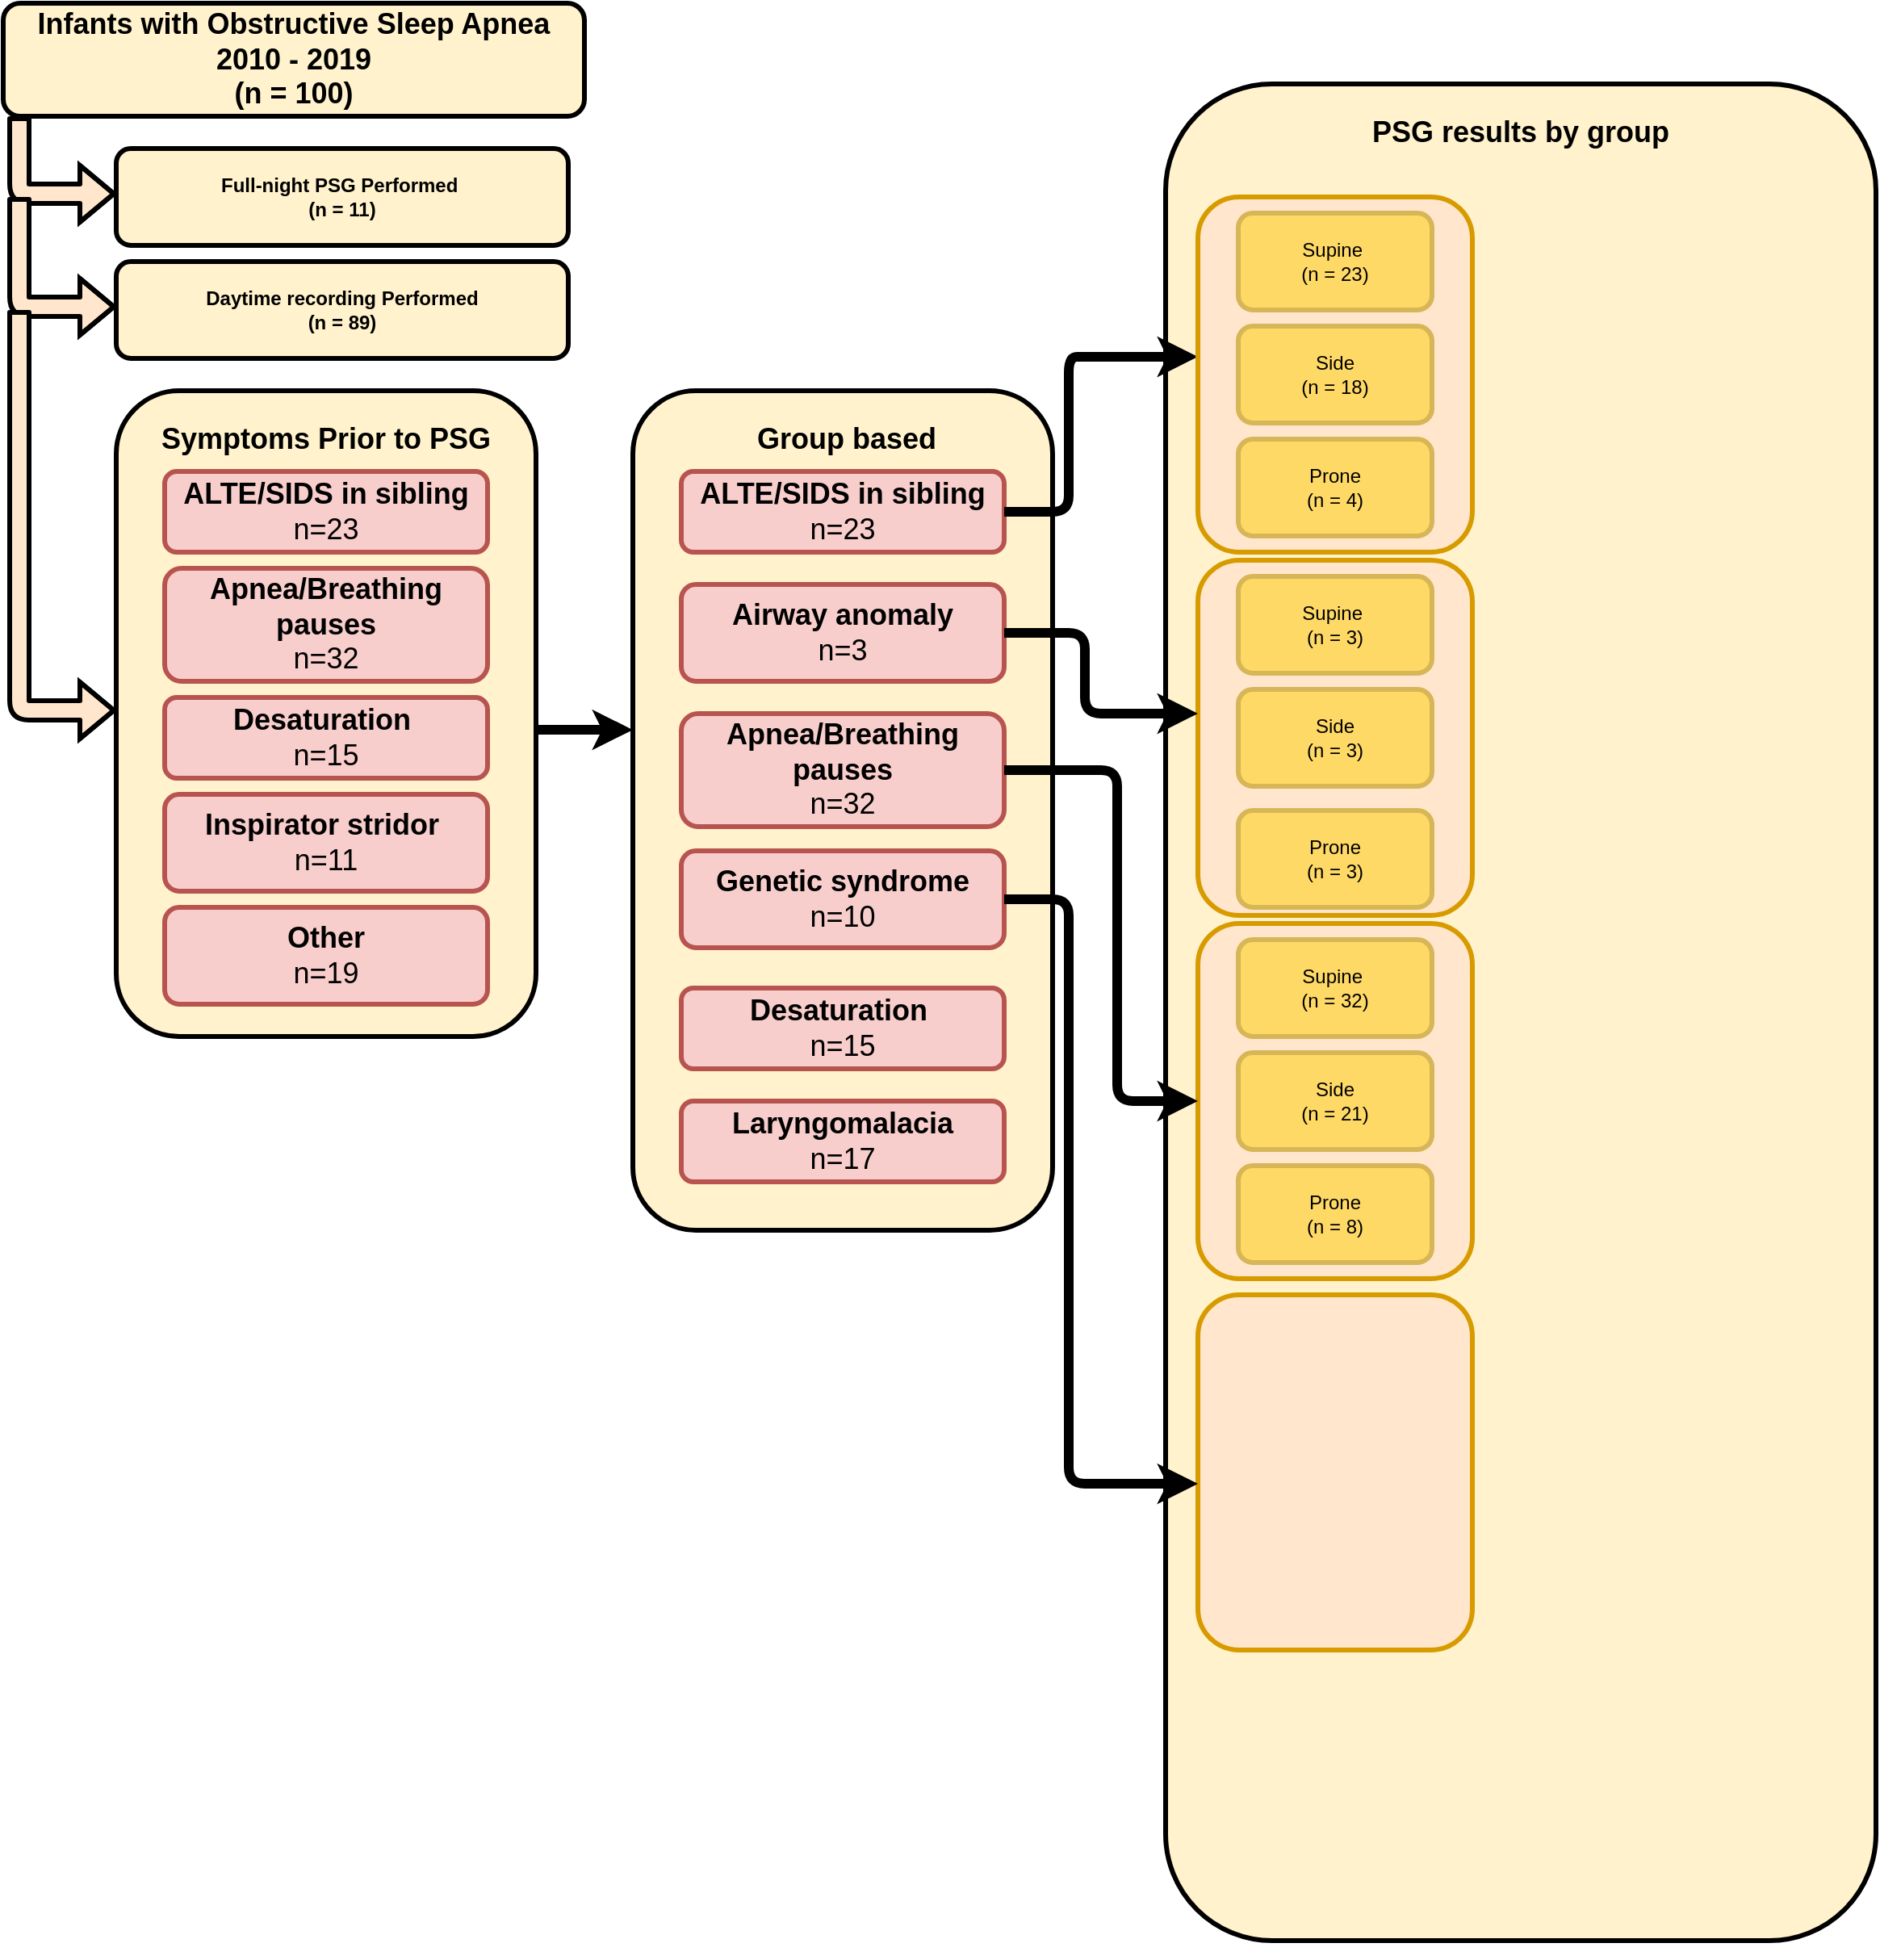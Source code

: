 <mxfile version="13.10.8" type="github">
  <diagram id="P3dRrMUD8iR9ziaAYctq" name="Page-1">
    <mxGraphModel dx="830" dy="1731" grid="1" gridSize="10" guides="1" tooltips="1" connect="1" arrows="1" fold="1" page="1" pageScale="1" pageWidth="827" pageHeight="1169" math="0" shadow="0">
      <root>
        <mxCell id="0" />
        <mxCell id="1" parent="0" />
        <mxCell id="TaZjJYPMMR-Vclr0dtE8-1" value="&lt;b style=&quot;font-size: 18px&quot;&gt;Infants with Obstructive Sleep Apnea&lt;br&gt;2010 - 2019&lt;br&gt;(n = 100)&lt;/b&gt;" style="rounded=1;whiteSpace=wrap;html=1;fillColor=#fff2cc;strokeWidth=3;" parent="1" vertex="1">
          <mxGeometry x="30" width="360" height="70" as="geometry" />
        </mxCell>
        <mxCell id="TaZjJYPMMR-Vclr0dtE8-3" value="" style="rounded=1;whiteSpace=wrap;html=1;fillColor=#fff2cc;strokeWidth=3;" parent="1" vertex="1">
          <mxGeometry x="100" y="240" width="260" height="400" as="geometry" />
        </mxCell>
        <mxCell id="TaZjJYPMMR-Vclr0dtE8-4" value="&lt;font size=&quot;4&quot;&gt;&lt;b&gt;Desaturation&amp;nbsp;&lt;/b&gt;&lt;br&gt;n=15&lt;br&gt;&lt;/font&gt;" style="rounded=1;whiteSpace=wrap;html=1;fillColor=#f8cecc;strokeWidth=3;strokeColor=#b85450;" parent="1" vertex="1">
          <mxGeometry x="130" y="430" width="200" height="50" as="geometry" />
        </mxCell>
        <mxCell id="TaZjJYPMMR-Vclr0dtE8-5" value="&lt;font size=&quot;4&quot;&gt;&lt;b&gt;Apnea/Breathing pauses&lt;/b&gt;&lt;br&gt;n=32&lt;br&gt;&lt;/font&gt;" style="rounded=1;whiteSpace=wrap;html=1;fillColor=#f8cecc;strokeWidth=3;strokeColor=#b85450;" parent="1" vertex="1">
          <mxGeometry x="130" y="350" width="200" height="70" as="geometry" />
        </mxCell>
        <mxCell id="TaZjJYPMMR-Vclr0dtE8-6" value="&lt;font size=&quot;4&quot;&gt;&lt;b&gt;Inspirator stridor&amp;nbsp;&lt;/b&gt;&lt;br&gt;n=11&lt;br&gt;&lt;/font&gt;" style="rounded=1;whiteSpace=wrap;html=1;fillColor=#f8cecc;strokeWidth=3;strokeColor=#b85450;" parent="1" vertex="1">
          <mxGeometry x="130" y="490" width="200" height="60" as="geometry" />
        </mxCell>
        <mxCell id="TaZjJYPMMR-Vclr0dtE8-7" value="&lt;font size=&quot;4&quot;&gt;&lt;b&gt;Other&lt;/b&gt;&lt;br&gt;n=19&lt;br&gt;&lt;/font&gt;" style="rounded=1;whiteSpace=wrap;html=1;fillColor=#f8cecc;strokeWidth=3;strokeColor=#b85450;" parent="1" vertex="1">
          <mxGeometry x="130" y="560" width="200" height="60" as="geometry" />
        </mxCell>
        <mxCell id="TaZjJYPMMR-Vclr0dtE8-9" value="&lt;b&gt;&lt;font style=&quot;font-size: 18px&quot;&gt;Symptoms Prior to PSG&lt;/font&gt;&lt;/b&gt;" style="text;html=1;strokeColor=none;fillColor=none;align=center;verticalAlign=middle;whiteSpace=wrap;rounded=0;" parent="1" vertex="1">
          <mxGeometry x="120" y="260" width="220" height="20" as="geometry" />
        </mxCell>
        <mxCell id="TaZjJYPMMR-Vclr0dtE8-10" value="&lt;font size=&quot;4&quot;&gt;&lt;b&gt;ALTE/SIDS in sibling&lt;/b&gt;&lt;br&gt;n=23&lt;br&gt;&lt;/font&gt;" style="rounded=1;whiteSpace=wrap;html=1;fillColor=#f8cecc;strokeWidth=3;strokeColor=#b85450;" parent="1" vertex="1">
          <mxGeometry x="130" y="290" width="200" height="50" as="geometry" />
        </mxCell>
        <mxCell id="TaZjJYPMMR-Vclr0dtE8-11" value="&lt;b&gt;Full-night PSG Performed&amp;nbsp;&lt;br&gt;(n = 11)&lt;/b&gt;" style="rounded=1;whiteSpace=wrap;html=1;fillColor=#fff2cc;strokeWidth=3;" parent="1" vertex="1">
          <mxGeometry x="100" y="90" width="280" height="60" as="geometry" />
        </mxCell>
        <mxCell id="TaZjJYPMMR-Vclr0dtE8-12" value="&lt;b&gt;Daytime recording Performed&lt;br&gt;(n = 89)&lt;/b&gt;" style="rounded=1;whiteSpace=wrap;html=1;fillColor=#fff2cc;strokeWidth=3;" parent="1" vertex="1">
          <mxGeometry x="100" y="160" width="280" height="60" as="geometry" />
        </mxCell>
        <mxCell id="t6mQ1Av1CQqwXLvDppnQ-1" value="" style="shape=flexArrow;endArrow=classic;html=1;fillColor=#ffe6cc;strokeWidth=3;" parent="1" edge="1">
          <mxGeometry width="50" height="50" relative="1" as="geometry">
            <mxPoint x="40" y="70" as="sourcePoint" />
            <mxPoint x="100" y="118" as="targetPoint" />
            <Array as="points">
              <mxPoint x="40" y="118" />
            </Array>
          </mxGeometry>
        </mxCell>
        <mxCell id="t6mQ1Av1CQqwXLvDppnQ-4" value="" style="shape=flexArrow;endArrow=classic;html=1;fillColor=#ffe6cc;strokeWidth=3;" parent="1" edge="1">
          <mxGeometry width="50" height="50" relative="1" as="geometry">
            <mxPoint x="40" y="120" as="sourcePoint" />
            <mxPoint x="100" y="188" as="targetPoint" />
            <Array as="points">
              <mxPoint x="40" y="188" />
            </Array>
          </mxGeometry>
        </mxCell>
        <mxCell id="WtVZW4URrRJd1sjvjsBa-1" value="" style="shape=flexArrow;endArrow=classic;html=1;fillColor=#ffe6cc;strokeWidth=3;" edge="1" parent="1">
          <mxGeometry width="50" height="50" relative="1" as="geometry">
            <mxPoint x="40" y="190" as="sourcePoint" />
            <mxPoint x="100" y="438" as="targetPoint" />
            <Array as="points">
              <mxPoint x="40" y="438" />
            </Array>
          </mxGeometry>
        </mxCell>
        <mxCell id="WtVZW4URrRJd1sjvjsBa-2" value="" style="rounded=1;whiteSpace=wrap;html=1;fillColor=#fff2cc;strokeWidth=3;" vertex="1" parent="1">
          <mxGeometry x="420" y="240" width="260" height="520" as="geometry" />
        </mxCell>
        <mxCell id="WtVZW4URrRJd1sjvjsBa-3" value="" style="rounded=1;whiteSpace=wrap;html=1;fillColor=#fff2cc;strokeWidth=3;" vertex="1" parent="1">
          <mxGeometry x="750" y="50" width="440" height="1150" as="geometry" />
        </mxCell>
        <mxCell id="WtVZW4URrRJd1sjvjsBa-4" value="&lt;b&gt;&lt;font style=&quot;font-size: 18px&quot;&gt;Group based&amp;nbsp;&lt;/font&gt;&lt;/b&gt;" style="text;html=1;strokeColor=none;fillColor=none;align=center;verticalAlign=middle;whiteSpace=wrap;rounded=0;" vertex="1" parent="1">
          <mxGeometry x="460" y="260" width="190" height="20" as="geometry" />
        </mxCell>
        <mxCell id="WtVZW4URrRJd1sjvjsBa-5" value="&lt;font size=&quot;4&quot;&gt;&lt;b&gt;ALTE/SIDS in sibling&lt;/b&gt;&lt;br&gt;n=23&lt;br&gt;&lt;/font&gt;" style="rounded=1;whiteSpace=wrap;html=1;fillColor=#f8cecc;strokeWidth=3;strokeColor=#b85450;" vertex="1" parent="1">
          <mxGeometry x="450" y="290" width="200" height="50" as="geometry" />
        </mxCell>
        <mxCell id="WtVZW4URrRJd1sjvjsBa-6" value="&lt;font size=&quot;4&quot;&gt;&lt;b&gt;Apnea/Breathing pauses&lt;/b&gt;&lt;br&gt;n=32&lt;br&gt;&lt;/font&gt;" style="rounded=1;whiteSpace=wrap;html=1;fillColor=#f8cecc;strokeWidth=3;strokeColor=#b85450;" vertex="1" parent="1">
          <mxGeometry x="450" y="440" width="200" height="70" as="geometry" />
        </mxCell>
        <mxCell id="WtVZW4URrRJd1sjvjsBa-7" value="&lt;font size=&quot;4&quot;&gt;&lt;b&gt;Desaturation&amp;nbsp;&lt;/b&gt;&lt;br&gt;n=15&lt;br&gt;&lt;/font&gt;" style="rounded=1;whiteSpace=wrap;html=1;fillColor=#f8cecc;strokeWidth=3;strokeColor=#b85450;" vertex="1" parent="1">
          <mxGeometry x="450" y="610" width="200" height="50" as="geometry" />
        </mxCell>
        <mxCell id="WtVZW4URrRJd1sjvjsBa-8" value="&lt;font size=&quot;4&quot;&gt;&lt;b&gt;Airway anomaly&lt;/b&gt;&lt;br&gt;n=3&lt;br&gt;&lt;/font&gt;" style="rounded=1;whiteSpace=wrap;html=1;fillColor=#f8cecc;strokeWidth=3;strokeColor=#b85450;" vertex="1" parent="1">
          <mxGeometry x="450" y="360" width="200" height="60" as="geometry" />
        </mxCell>
        <mxCell id="WtVZW4URrRJd1sjvjsBa-9" value="&lt;font size=&quot;4&quot;&gt;&lt;b&gt;Genetic syndrome&lt;/b&gt;&lt;br&gt;n=10&lt;br&gt;&lt;/font&gt;" style="rounded=1;whiteSpace=wrap;html=1;fillColor=#f8cecc;strokeWidth=3;strokeColor=#b85450;" vertex="1" parent="1">
          <mxGeometry x="450" y="525" width="200" height="60" as="geometry" />
        </mxCell>
        <mxCell id="WtVZW4URrRJd1sjvjsBa-10" value="&lt;font size=&quot;4&quot;&gt;&lt;b&gt;Laryngomalacia&lt;/b&gt;&lt;br&gt;n=17&lt;br&gt;&lt;/font&gt;" style="rounded=1;whiteSpace=wrap;html=1;fillColor=#f8cecc;strokeWidth=3;strokeColor=#b85450;" vertex="1" parent="1">
          <mxGeometry x="450" y="680" width="200" height="50" as="geometry" />
        </mxCell>
        <mxCell id="WtVZW4URrRJd1sjvjsBa-12" value="" style="endArrow=classic;html=1;entryX=0;entryY=0.404;entryDx=0;entryDy=0;entryPerimeter=0;strokeWidth=6;" edge="1" parent="1" target="WtVZW4URrRJd1sjvjsBa-2">
          <mxGeometry width="50" height="50" relative="1" as="geometry">
            <mxPoint x="360" y="450" as="sourcePoint" />
            <mxPoint x="520" y="290" as="targetPoint" />
            <Array as="points">
              <mxPoint x="360" y="450" />
            </Array>
          </mxGeometry>
        </mxCell>
        <mxCell id="WtVZW4URrRJd1sjvjsBa-19" style="edgeStyle=orthogonalEdgeStyle;rounded=0;orthogonalLoop=1;jettySize=auto;html=1;exitX=0.5;exitY=1;exitDx=0;exitDy=0;strokeWidth=6;" edge="1" parent="1" source="WtVZW4URrRJd1sjvjsBa-3" target="WtVZW4URrRJd1sjvjsBa-3">
          <mxGeometry relative="1" as="geometry" />
        </mxCell>
        <mxCell id="WtVZW4URrRJd1sjvjsBa-21" value="" style="endArrow=classic;html=1;strokeWidth=6;exitX=1;exitY=0.5;exitDx=0;exitDy=0;entryX=0;entryY=0.45;entryDx=0;entryDy=0;entryPerimeter=0;" edge="1" parent="1" source="WtVZW4URrRJd1sjvjsBa-5" target="WtVZW4URrRJd1sjvjsBa-24">
          <mxGeometry width="50" height="50" relative="1" as="geometry">
            <mxPoint x="700" y="290" as="sourcePoint" />
            <mxPoint x="750" y="240" as="targetPoint" />
            <Array as="points">
              <mxPoint x="690" y="315" />
              <mxPoint x="690" y="219" />
              <mxPoint x="700" y="219" />
            </Array>
          </mxGeometry>
        </mxCell>
        <mxCell id="WtVZW4URrRJd1sjvjsBa-24" value="" style="rounded=1;whiteSpace=wrap;html=1;strokeColor=#d79b00;fillColor=#ffe6cc;strokeWidth=3;" vertex="1" parent="1">
          <mxGeometry x="770" y="120" width="170" height="220" as="geometry" />
        </mxCell>
        <mxCell id="WtVZW4URrRJd1sjvjsBa-25" value="Supine&amp;nbsp;&lt;br&gt;(n = 23)" style="rounded=1;whiteSpace=wrap;html=1;strokeColor=#d6b656;gradientColor=#ffd966;fillColor=#FFD966;strokeWidth=3;" vertex="1" parent="1">
          <mxGeometry x="795" y="130" width="120" height="60" as="geometry" />
        </mxCell>
        <mxCell id="WtVZW4URrRJd1sjvjsBa-26" value="Side&lt;br&gt;(n = 18)" style="rounded=1;whiteSpace=wrap;html=1;strokeColor=#d6b656;gradientColor=#ffd966;fillColor=#FFD966;strokeWidth=3;" vertex="1" parent="1">
          <mxGeometry x="795" y="200" width="120" height="60" as="geometry" />
        </mxCell>
        <mxCell id="WtVZW4URrRJd1sjvjsBa-27" value="Prone&lt;br&gt;(n = 4)" style="rounded=1;whiteSpace=wrap;html=1;gradientColor=#ffd966;fillColor=#FFD966;strokeWidth=3;strokeColor=#D6B656;" vertex="1" parent="1">
          <mxGeometry x="795" y="270" width="120" height="60" as="geometry" />
        </mxCell>
        <mxCell id="WtVZW4URrRJd1sjvjsBa-28" value="" style="rounded=1;whiteSpace=wrap;html=1;strokeColor=#d79b00;fillColor=#ffe6cc;strokeWidth=3;" vertex="1" parent="1">
          <mxGeometry x="770" y="345" width="170" height="220" as="geometry" />
        </mxCell>
        <mxCell id="WtVZW4URrRJd1sjvjsBa-29" value="" style="endArrow=classic;html=1;strokeWidth=6;exitX=1;exitY=0.5;exitDx=0;exitDy=0;" edge="1" parent="1" source="WtVZW4URrRJd1sjvjsBa-8">
          <mxGeometry width="50" height="50" relative="1" as="geometry">
            <mxPoint x="720" y="490" as="sourcePoint" />
            <mxPoint x="770" y="440" as="targetPoint" />
            <Array as="points">
              <mxPoint x="700" y="390" />
              <mxPoint x="700" y="440" />
            </Array>
          </mxGeometry>
        </mxCell>
        <mxCell id="WtVZW4URrRJd1sjvjsBa-30" value="Supine&amp;nbsp;&lt;br&gt;(n = 3)" style="rounded=1;whiteSpace=wrap;html=1;strokeColor=#d6b656;gradientColor=#ffd966;fillColor=#FFD966;strokeWidth=3;" vertex="1" parent="1">
          <mxGeometry x="795" y="355" width="120" height="60" as="geometry" />
        </mxCell>
        <mxCell id="WtVZW4URrRJd1sjvjsBa-31" value="Side&lt;br&gt;(n = 3)" style="rounded=1;whiteSpace=wrap;html=1;strokeColor=#d6b656;gradientColor=#ffd966;fillColor=#FFD966;strokeWidth=3;" vertex="1" parent="1">
          <mxGeometry x="795" y="425" width="120" height="60" as="geometry" />
        </mxCell>
        <mxCell id="WtVZW4URrRJd1sjvjsBa-32" value="Prone&lt;br&gt;(n = 3)" style="rounded=1;whiteSpace=wrap;html=1;gradientColor=#ffd966;fillColor=#FFD966;strokeWidth=3;strokeColor=#D6B656;" vertex="1" parent="1">
          <mxGeometry x="795" y="500" width="120" height="60" as="geometry" />
        </mxCell>
        <mxCell id="WtVZW4URrRJd1sjvjsBa-33" value="" style="rounded=1;whiteSpace=wrap;html=1;strokeColor=#d79b00;fillColor=#ffe6cc;strokeWidth=3;" vertex="1" parent="1">
          <mxGeometry x="770" y="570" width="170" height="220" as="geometry" />
        </mxCell>
        <mxCell id="WtVZW4URrRJd1sjvjsBa-34" value="" style="endArrow=classic;html=1;strokeWidth=6;exitX=1;exitY=0.5;exitDx=0;exitDy=0;entryX=0;entryY=0.5;entryDx=0;entryDy=0;" edge="1" parent="1" source="WtVZW4URrRJd1sjvjsBa-6" target="WtVZW4URrRJd1sjvjsBa-33">
          <mxGeometry width="50" height="50" relative="1" as="geometry">
            <mxPoint x="730" y="550" as="sourcePoint" />
            <mxPoint x="780" y="500" as="targetPoint" />
            <Array as="points">
              <mxPoint x="720" y="475" />
              <mxPoint x="720" y="680" />
            </Array>
          </mxGeometry>
        </mxCell>
        <mxCell id="WtVZW4URrRJd1sjvjsBa-35" value="&lt;b&gt;&lt;font style=&quot;font-size: 18px&quot;&gt;PSG results by group&lt;/font&gt;&lt;/b&gt;" style="text;html=1;strokeColor=none;fillColor=none;align=center;verticalAlign=middle;whiteSpace=wrap;rounded=0;" vertex="1" parent="1">
          <mxGeometry x="870" y="70" width="200" height="20" as="geometry" />
        </mxCell>
        <mxCell id="WtVZW4URrRJd1sjvjsBa-36" value="Supine&amp;nbsp;&lt;br&gt;(n = 32)" style="rounded=1;whiteSpace=wrap;html=1;strokeColor=#d6b656;gradientColor=#ffd966;fillColor=#FFD966;strokeWidth=3;" vertex="1" parent="1">
          <mxGeometry x="795" y="580" width="120" height="60" as="geometry" />
        </mxCell>
        <mxCell id="WtVZW4URrRJd1sjvjsBa-37" value="Side&lt;br&gt;(n = 21)" style="rounded=1;whiteSpace=wrap;html=1;strokeColor=#d6b656;gradientColor=#ffd966;fillColor=#FFD966;strokeWidth=3;" vertex="1" parent="1">
          <mxGeometry x="795" y="650" width="120" height="60" as="geometry" />
        </mxCell>
        <mxCell id="WtVZW4URrRJd1sjvjsBa-38" value="Prone&lt;br&gt;(n = 8)" style="rounded=1;whiteSpace=wrap;html=1;gradientColor=#ffd966;fillColor=#FFD966;strokeWidth=3;strokeColor=#D6B656;" vertex="1" parent="1">
          <mxGeometry x="795" y="720" width="120" height="60" as="geometry" />
        </mxCell>
        <mxCell id="WtVZW4URrRJd1sjvjsBa-39" value="" style="rounded=1;whiteSpace=wrap;html=1;strokeColor=#d79b00;fillColor=#ffe6cc;strokeWidth=3;" vertex="1" parent="1">
          <mxGeometry x="770" y="800" width="170" height="220" as="geometry" />
        </mxCell>
        <mxCell id="WtVZW4URrRJd1sjvjsBa-40" value="" style="endArrow=classic;html=1;strokeWidth=6;exitX=1;exitY=0.5;exitDx=0;exitDy=0;entryX=0;entryY=0.532;entryDx=0;entryDy=0;entryPerimeter=0;" edge="1" parent="1" source="WtVZW4URrRJd1sjvjsBa-9" target="WtVZW4URrRJd1sjvjsBa-39">
          <mxGeometry width="50" height="50" relative="1" as="geometry">
            <mxPoint x="680" y="800" as="sourcePoint" />
            <mxPoint x="730" y="750" as="targetPoint" />
            <Array as="points">
              <mxPoint x="690" y="555" />
              <mxPoint x="690" y="917" />
            </Array>
          </mxGeometry>
        </mxCell>
      </root>
    </mxGraphModel>
  </diagram>
</mxfile>
